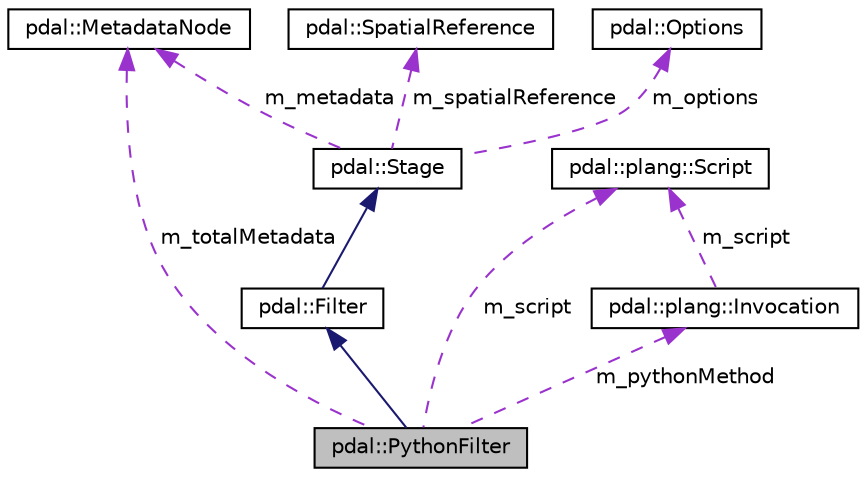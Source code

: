 digraph "pdal::PythonFilter"
{
  edge [fontname="Helvetica",fontsize="10",labelfontname="Helvetica",labelfontsize="10"];
  node [fontname="Helvetica",fontsize="10",shape=record];
  Node1 [label="pdal::PythonFilter",height=0.2,width=0.4,color="black", fillcolor="grey75", style="filled", fontcolor="black"];
  Node2 -> Node1 [dir="back",color="midnightblue",fontsize="10",style="solid",fontname="Helvetica"];
  Node2 [label="pdal::Filter",height=0.2,width=0.4,color="black", fillcolor="white", style="filled",URL="$classpdal_1_1Filter.html"];
  Node3 -> Node2 [dir="back",color="midnightblue",fontsize="10",style="solid",fontname="Helvetica"];
  Node3 [label="pdal::Stage",height=0.2,width=0.4,color="black", fillcolor="white", style="filled",URL="$classpdal_1_1Stage.html"];
  Node4 -> Node3 [dir="back",color="darkorchid3",fontsize="10",style="dashed",label=" m_metadata" ,fontname="Helvetica"];
  Node4 [label="pdal::MetadataNode",height=0.2,width=0.4,color="black", fillcolor="white", style="filled",URL="$classpdal_1_1MetadataNode.html"];
  Node5 -> Node3 [dir="back",color="darkorchid3",fontsize="10",style="dashed",label=" m_spatialReference" ,fontname="Helvetica"];
  Node5 [label="pdal::SpatialReference",height=0.2,width=0.4,color="black", fillcolor="white", style="filled",URL="$classpdal_1_1SpatialReference.html"];
  Node6 -> Node3 [dir="back",color="darkorchid3",fontsize="10",style="dashed",label=" m_options" ,fontname="Helvetica"];
  Node6 [label="pdal::Options",height=0.2,width=0.4,color="black", fillcolor="white", style="filled",URL="$classpdal_1_1Options.html"];
  Node7 -> Node1 [dir="back",color="darkorchid3",fontsize="10",style="dashed",label=" m_pythonMethod" ,fontname="Helvetica"];
  Node7 [label="pdal::plang::Invocation",height=0.2,width=0.4,color="black", fillcolor="white", style="filled",URL="$classpdal_1_1plang_1_1Invocation.html"];
  Node8 -> Node7 [dir="back",color="darkorchid3",fontsize="10",style="dashed",label=" m_script" ,fontname="Helvetica"];
  Node8 [label="pdal::plang::Script",height=0.2,width=0.4,color="black", fillcolor="white", style="filled",URL="$classpdal_1_1plang_1_1Script.html"];
  Node4 -> Node1 [dir="back",color="darkorchid3",fontsize="10",style="dashed",label=" m_totalMetadata" ,fontname="Helvetica"];
  Node8 -> Node1 [dir="back",color="darkorchid3",fontsize="10",style="dashed",label=" m_script" ,fontname="Helvetica"];
}
